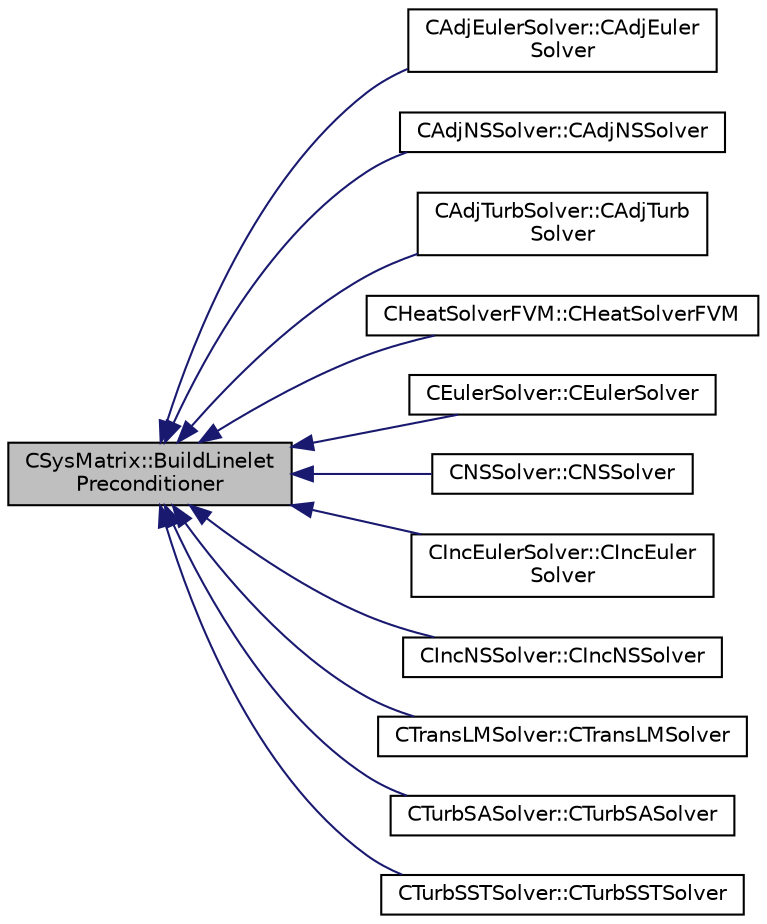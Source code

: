digraph "CSysMatrix::BuildLineletPreconditioner"
{
  edge [fontname="Helvetica",fontsize="10",labelfontname="Helvetica",labelfontsize="10"];
  node [fontname="Helvetica",fontsize="10",shape=record];
  rankdir="LR";
  Node230 [label="CSysMatrix::BuildLinelet\lPreconditioner",height=0.2,width=0.4,color="black", fillcolor="grey75", style="filled", fontcolor="black"];
  Node230 -> Node231 [dir="back",color="midnightblue",fontsize="10",style="solid",fontname="Helvetica"];
  Node231 [label="CAdjEulerSolver::CAdjEuler\lSolver",height=0.2,width=0.4,color="black", fillcolor="white", style="filled",URL="$class_c_adj_euler_solver.html#a0a739888df9436d4707665d152a7af1a"];
  Node230 -> Node232 [dir="back",color="midnightblue",fontsize="10",style="solid",fontname="Helvetica"];
  Node232 [label="CAdjNSSolver::CAdjNSSolver",height=0.2,width=0.4,color="black", fillcolor="white", style="filled",URL="$class_c_adj_n_s_solver.html#a323f1dc7c0b9fe00d1911eeeea365d46"];
  Node230 -> Node233 [dir="back",color="midnightblue",fontsize="10",style="solid",fontname="Helvetica"];
  Node233 [label="CAdjTurbSolver::CAdjTurb\lSolver",height=0.2,width=0.4,color="black", fillcolor="white", style="filled",URL="$class_c_adj_turb_solver.html#a621bdae0b081f25a67425cc037cd90a2"];
  Node230 -> Node234 [dir="back",color="midnightblue",fontsize="10",style="solid",fontname="Helvetica"];
  Node234 [label="CHeatSolverFVM::CHeatSolverFVM",height=0.2,width=0.4,color="black", fillcolor="white", style="filled",URL="$class_c_heat_solver_f_v_m.html#a42af03c3f465c905fbc3ecbee398f5be",tooltip="Constructor of the class. "];
  Node230 -> Node235 [dir="back",color="midnightblue",fontsize="10",style="solid",fontname="Helvetica"];
  Node235 [label="CEulerSolver::CEulerSolver",height=0.2,width=0.4,color="black", fillcolor="white", style="filled",URL="$class_c_euler_solver.html#ae1e74218b4e943111b100d7ddcbd4db9"];
  Node230 -> Node236 [dir="back",color="midnightblue",fontsize="10",style="solid",fontname="Helvetica"];
  Node236 [label="CNSSolver::CNSSolver",height=0.2,width=0.4,color="black", fillcolor="white", style="filled",URL="$class_c_n_s_solver.html#a2a8ad49c42b4546696e631cf44b7788b"];
  Node230 -> Node237 [dir="back",color="midnightblue",fontsize="10",style="solid",fontname="Helvetica"];
  Node237 [label="CIncEulerSolver::CIncEuler\lSolver",height=0.2,width=0.4,color="black", fillcolor="white", style="filled",URL="$class_c_inc_euler_solver.html#a91f644b8f9a00215bac5bcd31dfc06d8"];
  Node230 -> Node238 [dir="back",color="midnightblue",fontsize="10",style="solid",fontname="Helvetica"];
  Node238 [label="CIncNSSolver::CIncNSSolver",height=0.2,width=0.4,color="black", fillcolor="white", style="filled",URL="$class_c_inc_n_s_solver.html#a82152ac7e91fb1c5c073d98a1f08e2aa"];
  Node230 -> Node239 [dir="back",color="midnightblue",fontsize="10",style="solid",fontname="Helvetica"];
  Node239 [label="CTransLMSolver::CTransLMSolver",height=0.2,width=0.4,color="black", fillcolor="white", style="filled",URL="$class_c_trans_l_m_solver.html#a4975cbf30f2954e3da1244832999eda0"];
  Node230 -> Node240 [dir="back",color="midnightblue",fontsize="10",style="solid",fontname="Helvetica"];
  Node240 [label="CTurbSASolver::CTurbSASolver",height=0.2,width=0.4,color="black", fillcolor="white", style="filled",URL="$class_c_turb_s_a_solver.html#a06a8b09d1563dd48f364ff6e97c25cd8"];
  Node230 -> Node241 [dir="back",color="midnightblue",fontsize="10",style="solid",fontname="Helvetica"];
  Node241 [label="CTurbSSTSolver::CTurbSSTSolver",height=0.2,width=0.4,color="black", fillcolor="white", style="filled",URL="$class_c_turb_s_s_t_solver.html#a84beba65418c7c2ca4f4843b989b360a"];
}
